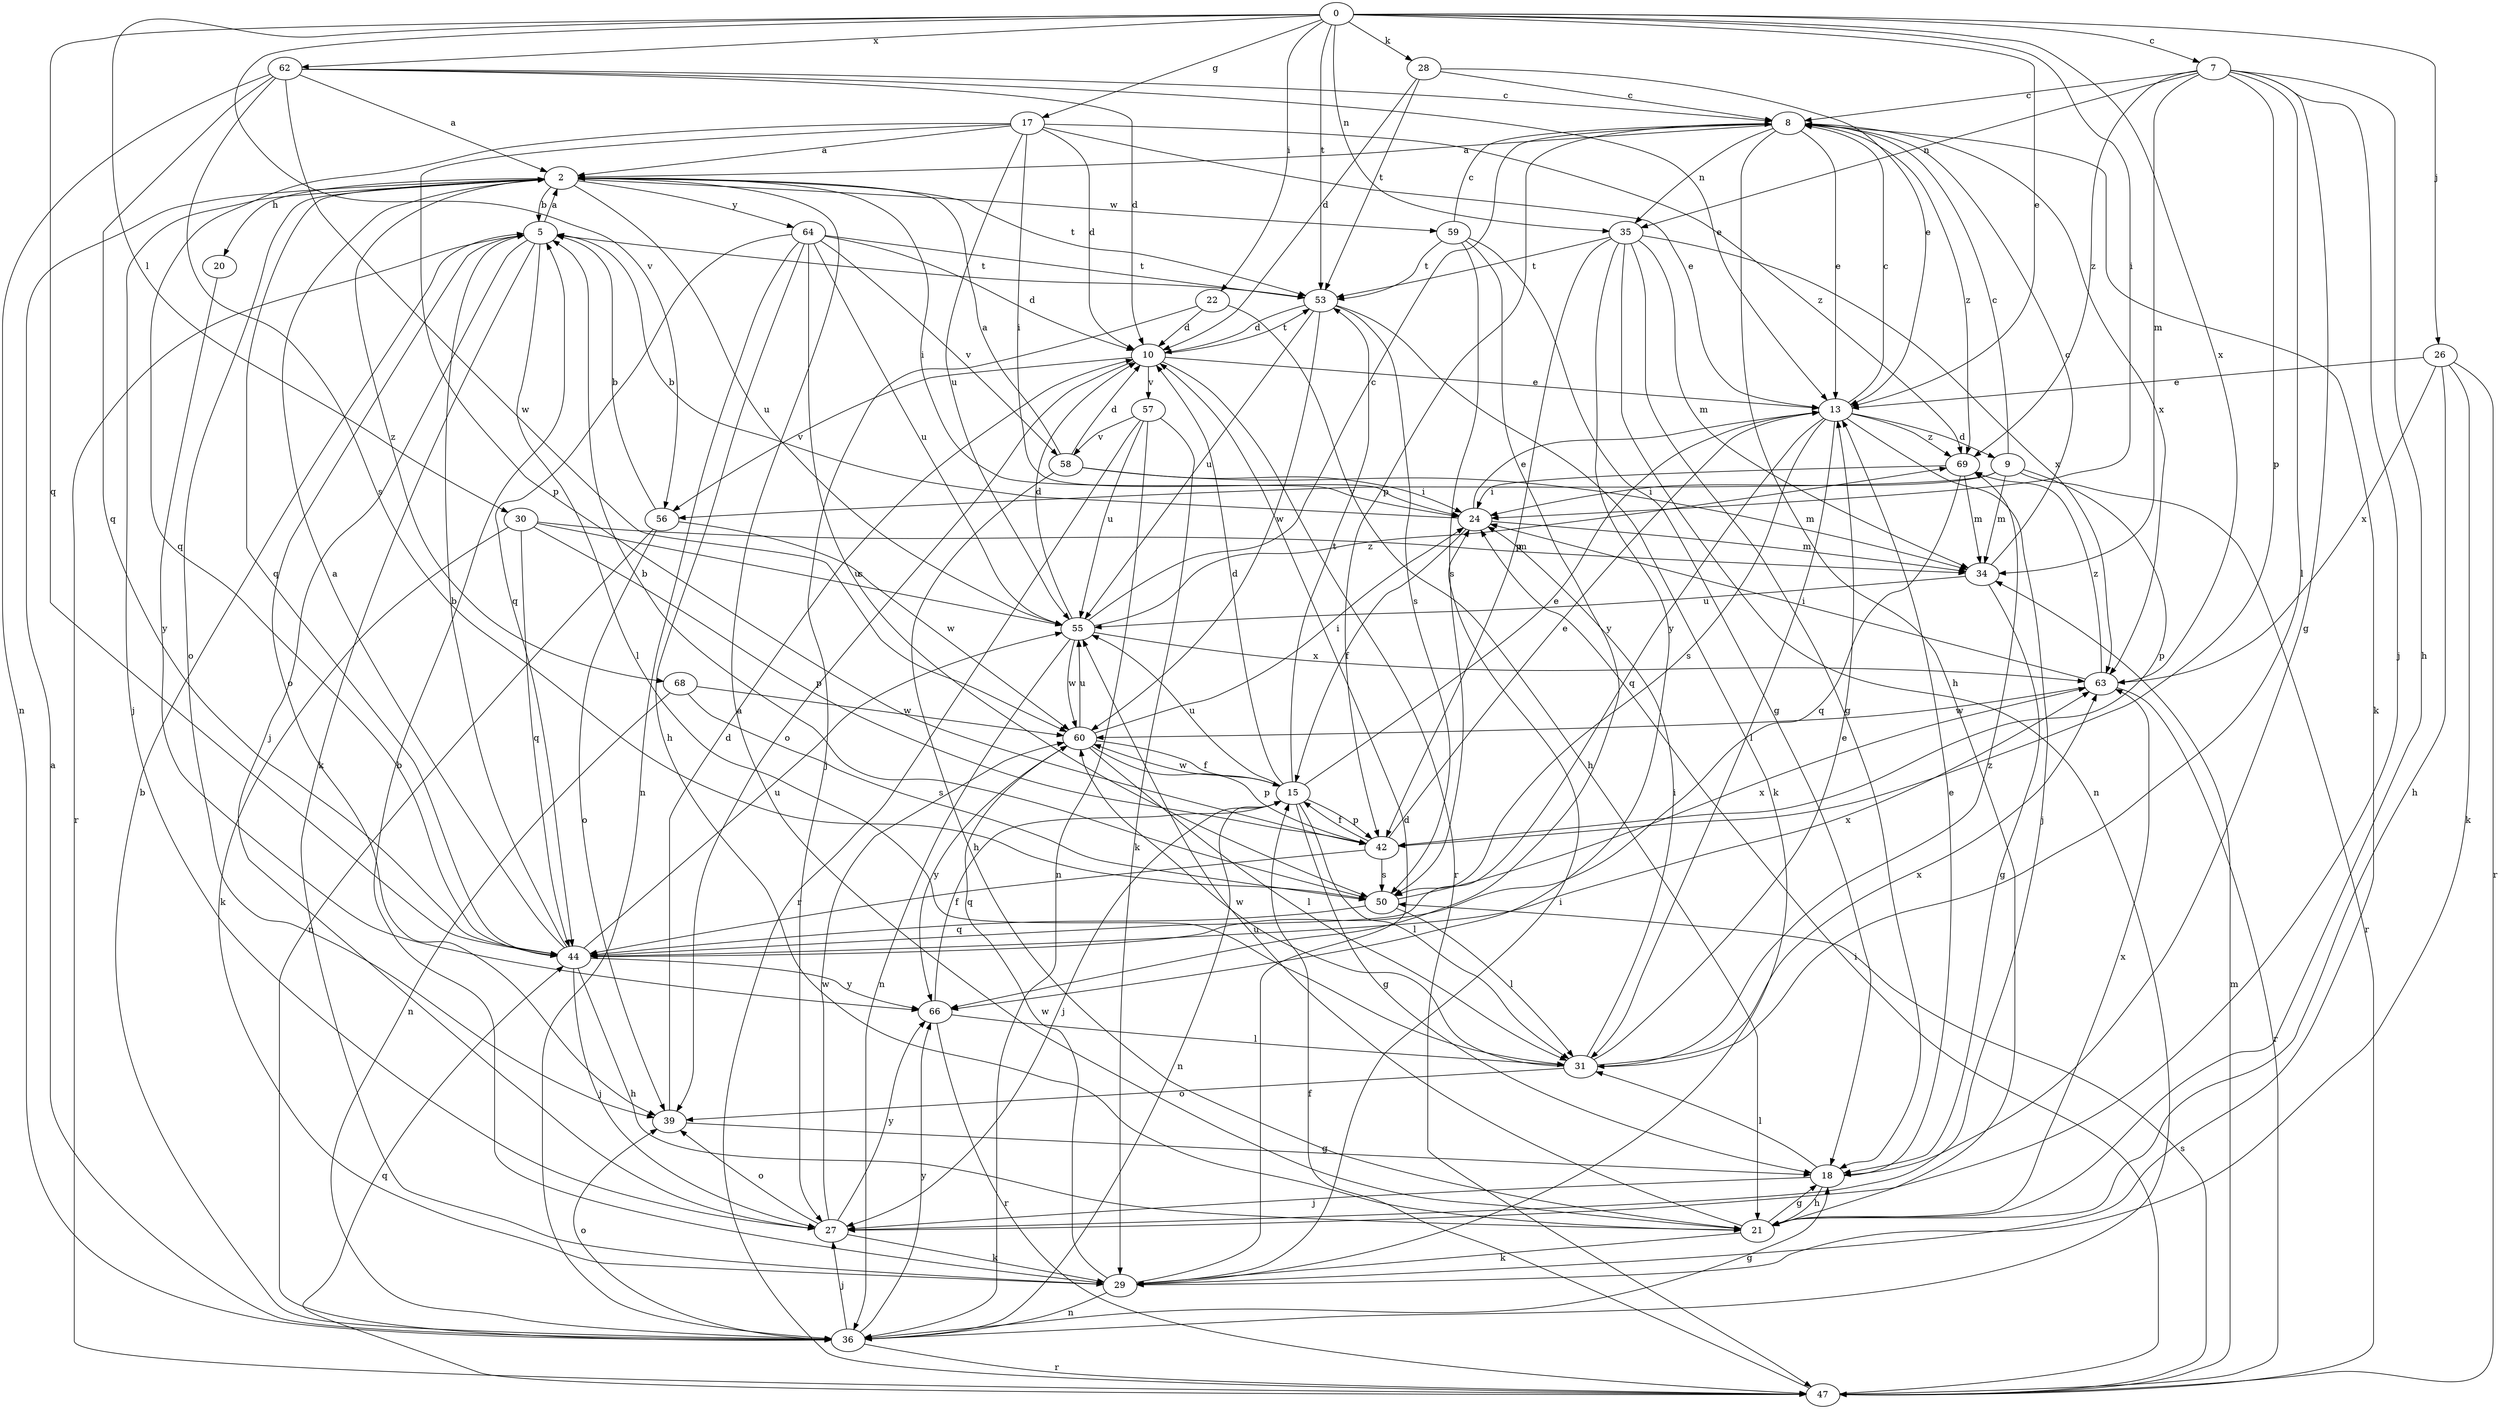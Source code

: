 strict digraph  {
0;
2;
5;
7;
8;
9;
10;
13;
15;
17;
18;
20;
21;
22;
24;
26;
27;
28;
29;
30;
31;
34;
35;
36;
39;
42;
44;
47;
50;
53;
55;
56;
57;
58;
59;
60;
62;
63;
64;
66;
68;
69;
0 -> 7  [label=c];
0 -> 13  [label=e];
0 -> 17  [label=g];
0 -> 22  [label=i];
0 -> 24  [label=i];
0 -> 26  [label=j];
0 -> 28  [label=k];
0 -> 30  [label=l];
0 -> 35  [label=n];
0 -> 44  [label=q];
0 -> 53  [label=t];
0 -> 56  [label=v];
0 -> 62  [label=x];
0 -> 63  [label=x];
2 -> 5  [label=b];
2 -> 20  [label=h];
2 -> 24  [label=i];
2 -> 27  [label=j];
2 -> 39  [label=o];
2 -> 44  [label=q];
2 -> 53  [label=t];
2 -> 55  [label=u];
2 -> 59  [label=w];
2 -> 64  [label=y];
2 -> 68  [label=z];
5 -> 2  [label=a];
5 -> 27  [label=j];
5 -> 29  [label=k];
5 -> 31  [label=l];
5 -> 39  [label=o];
5 -> 47  [label=r];
5 -> 53  [label=t];
7 -> 8  [label=c];
7 -> 18  [label=g];
7 -> 21  [label=h];
7 -> 27  [label=j];
7 -> 31  [label=l];
7 -> 34  [label=m];
7 -> 35  [label=n];
7 -> 42  [label=p];
7 -> 69  [label=z];
8 -> 2  [label=a];
8 -> 13  [label=e];
8 -> 21  [label=h];
8 -> 29  [label=k];
8 -> 35  [label=n];
8 -> 42  [label=p];
8 -> 63  [label=x];
8 -> 69  [label=z];
9 -> 8  [label=c];
9 -> 24  [label=i];
9 -> 34  [label=m];
9 -> 42  [label=p];
9 -> 47  [label=r];
9 -> 56  [label=v];
10 -> 13  [label=e];
10 -> 39  [label=o];
10 -> 47  [label=r];
10 -> 53  [label=t];
10 -> 56  [label=v];
10 -> 57  [label=v];
13 -> 8  [label=c];
13 -> 9  [label=d];
13 -> 27  [label=j];
13 -> 31  [label=l];
13 -> 44  [label=q];
13 -> 50  [label=s];
13 -> 69  [label=z];
15 -> 10  [label=d];
15 -> 13  [label=e];
15 -> 18  [label=g];
15 -> 27  [label=j];
15 -> 31  [label=l];
15 -> 36  [label=n];
15 -> 42  [label=p];
15 -> 53  [label=t];
15 -> 55  [label=u];
15 -> 60  [label=w];
17 -> 2  [label=a];
17 -> 10  [label=d];
17 -> 13  [label=e];
17 -> 24  [label=i];
17 -> 42  [label=p];
17 -> 44  [label=q];
17 -> 55  [label=u];
17 -> 69  [label=z];
18 -> 13  [label=e];
18 -> 21  [label=h];
18 -> 27  [label=j];
18 -> 31  [label=l];
20 -> 66  [label=y];
21 -> 2  [label=a];
21 -> 18  [label=g];
21 -> 29  [label=k];
21 -> 55  [label=u];
21 -> 63  [label=x];
22 -> 10  [label=d];
22 -> 21  [label=h];
22 -> 27  [label=j];
24 -> 5  [label=b];
24 -> 13  [label=e];
24 -> 15  [label=f];
24 -> 34  [label=m];
26 -> 13  [label=e];
26 -> 21  [label=h];
26 -> 29  [label=k];
26 -> 47  [label=r];
26 -> 63  [label=x];
27 -> 29  [label=k];
27 -> 39  [label=o];
27 -> 60  [label=w];
27 -> 66  [label=y];
28 -> 8  [label=c];
28 -> 10  [label=d];
28 -> 13  [label=e];
28 -> 53  [label=t];
29 -> 5  [label=b];
29 -> 10  [label=d];
29 -> 24  [label=i];
29 -> 36  [label=n];
29 -> 60  [label=w];
30 -> 29  [label=k];
30 -> 34  [label=m];
30 -> 42  [label=p];
30 -> 44  [label=q];
30 -> 55  [label=u];
31 -> 13  [label=e];
31 -> 24  [label=i];
31 -> 39  [label=o];
31 -> 60  [label=w];
31 -> 63  [label=x];
31 -> 69  [label=z];
34 -> 8  [label=c];
34 -> 18  [label=g];
34 -> 55  [label=u];
35 -> 18  [label=g];
35 -> 34  [label=m];
35 -> 36  [label=n];
35 -> 42  [label=p];
35 -> 53  [label=t];
35 -> 63  [label=x];
35 -> 66  [label=y];
36 -> 2  [label=a];
36 -> 5  [label=b];
36 -> 18  [label=g];
36 -> 27  [label=j];
36 -> 39  [label=o];
36 -> 47  [label=r];
36 -> 66  [label=y];
39 -> 10  [label=d];
39 -> 18  [label=g];
42 -> 13  [label=e];
42 -> 15  [label=f];
42 -> 44  [label=q];
42 -> 50  [label=s];
44 -> 2  [label=a];
44 -> 5  [label=b];
44 -> 21  [label=h];
44 -> 27  [label=j];
44 -> 55  [label=u];
44 -> 63  [label=x];
44 -> 66  [label=y];
47 -> 15  [label=f];
47 -> 24  [label=i];
47 -> 34  [label=m];
47 -> 44  [label=q];
47 -> 50  [label=s];
50 -> 5  [label=b];
50 -> 31  [label=l];
50 -> 44  [label=q];
50 -> 63  [label=x];
53 -> 10  [label=d];
53 -> 29  [label=k];
53 -> 50  [label=s];
53 -> 55  [label=u];
53 -> 60  [label=w];
55 -> 8  [label=c];
55 -> 10  [label=d];
55 -> 36  [label=n];
55 -> 60  [label=w];
55 -> 63  [label=x];
55 -> 69  [label=z];
56 -> 5  [label=b];
56 -> 36  [label=n];
56 -> 39  [label=o];
56 -> 60  [label=w];
57 -> 29  [label=k];
57 -> 36  [label=n];
57 -> 47  [label=r];
57 -> 55  [label=u];
57 -> 58  [label=v];
58 -> 2  [label=a];
58 -> 10  [label=d];
58 -> 21  [label=h];
58 -> 24  [label=i];
58 -> 34  [label=m];
59 -> 8  [label=c];
59 -> 18  [label=g];
59 -> 50  [label=s];
59 -> 53  [label=t];
59 -> 66  [label=y];
60 -> 15  [label=f];
60 -> 24  [label=i];
60 -> 31  [label=l];
60 -> 42  [label=p];
60 -> 55  [label=u];
60 -> 66  [label=y];
62 -> 2  [label=a];
62 -> 8  [label=c];
62 -> 10  [label=d];
62 -> 13  [label=e];
62 -> 36  [label=n];
62 -> 44  [label=q];
62 -> 50  [label=s];
62 -> 60  [label=w];
63 -> 24  [label=i];
63 -> 47  [label=r];
63 -> 60  [label=w];
63 -> 69  [label=z];
64 -> 10  [label=d];
64 -> 21  [label=h];
64 -> 36  [label=n];
64 -> 44  [label=q];
64 -> 50  [label=s];
64 -> 53  [label=t];
64 -> 55  [label=u];
64 -> 58  [label=v];
66 -> 15  [label=f];
66 -> 31  [label=l];
66 -> 47  [label=r];
68 -> 36  [label=n];
68 -> 50  [label=s];
68 -> 60  [label=w];
69 -> 24  [label=i];
69 -> 34  [label=m];
69 -> 44  [label=q];
}
